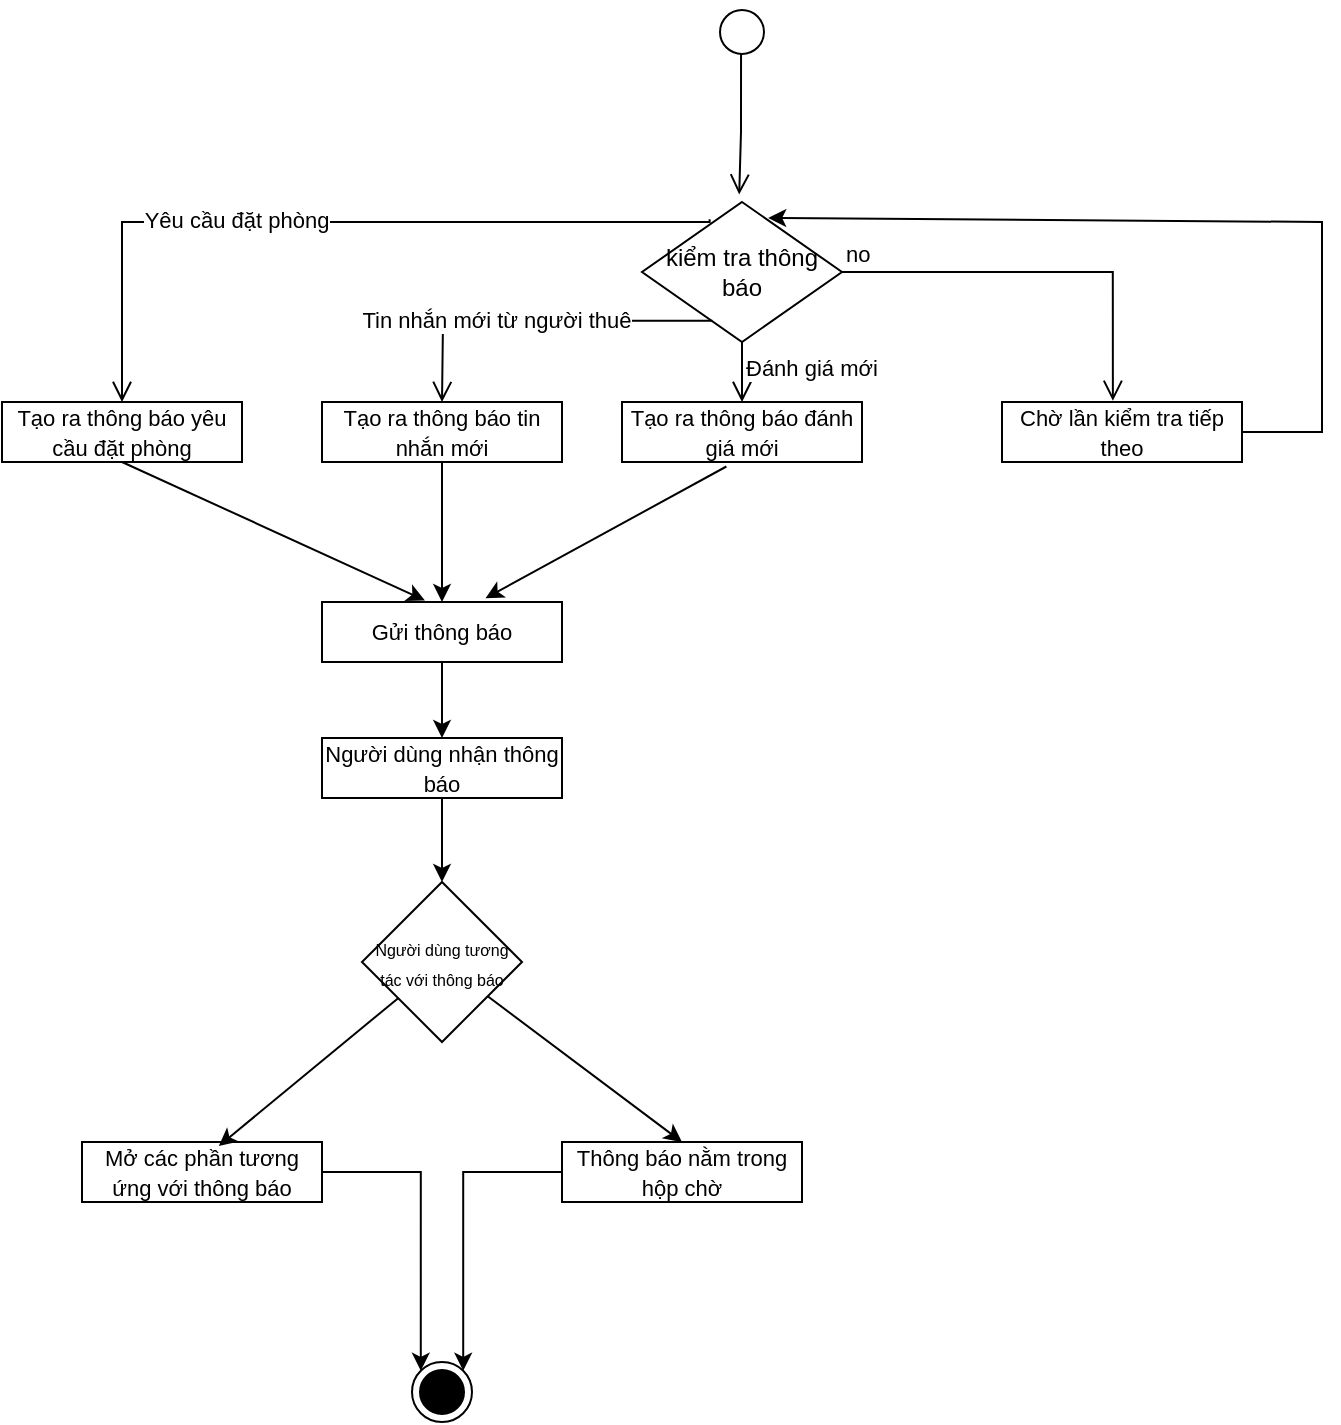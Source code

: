 <mxfile version="24.7.16">
  <diagram name="Page-1" id="e7e014a7-5840-1c2e-5031-d8a46d1fe8dd">
    <mxGraphModel dx="1800" dy="1221" grid="1" gridSize="10" guides="1" tooltips="1" connect="1" arrows="1" fold="1" page="1" pageScale="1" pageWidth="1169" pageHeight="826" background="none" math="0" shadow="0">
      <root>
        <mxCell id="0" />
        <mxCell id="1" parent="0" />
        <mxCell id="2wPHxD9nb724yZ33WKzz-41" value="" style="ellipse;html=1;shape=startState;" vertex="1" parent="1">
          <mxGeometry x="575" y="40" width="30" height="30" as="geometry" />
        </mxCell>
        <mxCell id="2wPHxD9nb724yZ33WKzz-42" value="" style="edgeStyle=orthogonalEdgeStyle;html=1;verticalAlign=bottom;endArrow=open;endSize=8;rounded=0;entryX=0.486;entryY=-0.053;entryDx=0;entryDy=0;entryPerimeter=0;exitX=0.484;exitY=0.85;exitDx=0;exitDy=0;exitPerimeter=0;" edge="1" source="2wPHxD9nb724yZ33WKzz-41" parent="1" target="2wPHxD9nb724yZ33WKzz-43">
          <mxGeometry relative="1" as="geometry">
            <mxPoint x="585" y="130" as="targetPoint" />
          </mxGeometry>
        </mxCell>
        <mxCell id="2wPHxD9nb724yZ33WKzz-43" value="kiểm tra thông báo" style="rhombus;whiteSpace=wrap;html=1;" vertex="1" parent="1">
          <mxGeometry x="540" y="140" width="100" height="70" as="geometry" />
        </mxCell>
        <mxCell id="2wPHxD9nb724yZ33WKzz-44" value="no" style="edgeStyle=orthogonalEdgeStyle;html=1;align=left;verticalAlign=bottom;endArrow=open;endSize=8;rounded=0;entryX=0.462;entryY=-0.019;entryDx=0;entryDy=0;entryPerimeter=0;" edge="1" source="2wPHxD9nb724yZ33WKzz-43" parent="1" target="2wPHxD9nb724yZ33WKzz-46">
          <mxGeometry x="-1" relative="1" as="geometry">
            <mxPoint x="730" y="160" as="targetPoint" />
          </mxGeometry>
        </mxCell>
        <mxCell id="2wPHxD9nb724yZ33WKzz-45" value="Đánh giá mới" style="edgeStyle=orthogonalEdgeStyle;html=1;align=left;verticalAlign=top;endArrow=open;endSize=8;rounded=0;" edge="1" source="2wPHxD9nb724yZ33WKzz-43" parent="1">
          <mxGeometry x="-1" relative="1" as="geometry">
            <mxPoint x="590" y="240" as="targetPoint" />
          </mxGeometry>
        </mxCell>
        <mxCell id="2wPHxD9nb724yZ33WKzz-46" value="&lt;font style=&quot;font-size: 11px;&quot;&gt;Chờ lần kiểm tra tiếp theo&lt;/font&gt;" style="rounded=0;whiteSpace=wrap;html=1;" vertex="1" parent="1">
          <mxGeometry x="720" y="240" width="120" height="30" as="geometry" />
        </mxCell>
        <mxCell id="2wPHxD9nb724yZ33WKzz-47" value="" style="endArrow=classic;html=1;rounded=0;exitX=1;exitY=0.5;exitDx=0;exitDy=0;entryX=0.631;entryY=0.114;entryDx=0;entryDy=0;entryPerimeter=0;" edge="1" parent="1" source="2wPHxD9nb724yZ33WKzz-46" target="2wPHxD9nb724yZ33WKzz-43">
          <mxGeometry width="50" height="50" relative="1" as="geometry">
            <mxPoint x="610" y="270" as="sourcePoint" />
            <mxPoint x="610" y="150" as="targetPoint" />
            <Array as="points">
              <mxPoint x="880" y="255" />
              <mxPoint x="880" y="150" />
            </Array>
          </mxGeometry>
        </mxCell>
        <mxCell id="2wPHxD9nb724yZ33WKzz-48" value="&lt;font style=&quot;font-size: 11px;&quot;&gt;Tạo ra thông báo đánh giá mới&lt;/font&gt;" style="rounded=0;whiteSpace=wrap;html=1;" vertex="1" parent="1">
          <mxGeometry x="530" y="240" width="120" height="30" as="geometry" />
        </mxCell>
        <mxCell id="2wPHxD9nb724yZ33WKzz-49" value="" style="edgeStyle=orthogonalEdgeStyle;html=1;align=left;verticalAlign=top;endArrow=open;endSize=8;rounded=0;exitX=0.352;exitY=0.848;exitDx=0;exitDy=0;exitPerimeter=0;" edge="1" parent="1" source="2wPHxD9nb724yZ33WKzz-43">
          <mxGeometry x="-1" relative="1" as="geometry">
            <mxPoint x="440" y="240" as="targetPoint" />
            <mxPoint x="440" y="200" as="sourcePoint" />
          </mxGeometry>
        </mxCell>
        <mxCell id="2wPHxD9nb724yZ33WKzz-51" value="Tin nhắn mới từ người thuê" style="edgeLabel;html=1;align=center;verticalAlign=middle;resizable=0;points=[];" vertex="1" connectable="0" parent="2wPHxD9nb724yZ33WKzz-49">
          <mxGeometry x="0.239" y="-1" relative="1" as="geometry">
            <mxPoint as="offset" />
          </mxGeometry>
        </mxCell>
        <mxCell id="2wPHxD9nb724yZ33WKzz-50" value="&lt;font style=&quot;font-size: 11px;&quot;&gt;Tạo ra thông báo tin nhắn mới&lt;/font&gt;" style="rounded=0;whiteSpace=wrap;html=1;" vertex="1" parent="1">
          <mxGeometry x="380" y="240" width="120" height="30" as="geometry" />
        </mxCell>
        <mxCell id="2wPHxD9nb724yZ33WKzz-55" value="&lt;font style=&quot;font-size: 11px;&quot;&gt;Tạo ra thông báo yêu cầu đặt phòng&lt;/font&gt;" style="rounded=0;whiteSpace=wrap;html=1;" vertex="1" parent="1">
          <mxGeometry x="220" y="240" width="120" height="30" as="geometry" />
        </mxCell>
        <mxCell id="2wPHxD9nb724yZ33WKzz-58" value="" style="edgeStyle=orthogonalEdgeStyle;html=1;align=left;verticalAlign=top;endArrow=open;endSize=8;rounded=0;entryX=0.5;entryY=0;entryDx=0;entryDy=0;exitX=0.338;exitY=0.123;exitDx=0;exitDy=0;exitPerimeter=0;" edge="1" parent="1" source="2wPHxD9nb724yZ33WKzz-43" target="2wPHxD9nb724yZ33WKzz-55">
          <mxGeometry x="-1" relative="1" as="geometry">
            <mxPoint x="280" y="229.99" as="targetPoint" />
            <mxPoint x="561.417" y="149.998" as="sourcePoint" />
            <Array as="points">
              <mxPoint x="574" y="150" />
              <mxPoint x="280" y="150" />
            </Array>
          </mxGeometry>
        </mxCell>
        <mxCell id="2wPHxD9nb724yZ33WKzz-59" value="Yêu cầu đặt phòng" style="edgeLabel;html=1;align=center;verticalAlign=middle;resizable=0;points=[];" vertex="1" connectable="0" parent="2wPHxD9nb724yZ33WKzz-58">
          <mxGeometry x="0.239" y="-1" relative="1" as="geometry">
            <mxPoint as="offset" />
          </mxGeometry>
        </mxCell>
        <mxCell id="2wPHxD9nb724yZ33WKzz-66" value="" style="edgeStyle=orthogonalEdgeStyle;rounded=0;orthogonalLoop=1;jettySize=auto;html=1;" edge="1" parent="1" source="2wPHxD9nb724yZ33WKzz-61" target="2wPHxD9nb724yZ33WKzz-65">
          <mxGeometry relative="1" as="geometry" />
        </mxCell>
        <mxCell id="2wPHxD9nb724yZ33WKzz-61" value="&lt;span style=&quot;font-size: 11px;&quot;&gt;Gửi thông báo&lt;/span&gt;" style="rounded=0;whiteSpace=wrap;html=1;" vertex="1" parent="1">
          <mxGeometry x="380" y="340" width="120" height="30" as="geometry" />
        </mxCell>
        <mxCell id="2wPHxD9nb724yZ33WKzz-62" value="" style="endArrow=classic;html=1;rounded=0;exitX=0.5;exitY=1;exitDx=0;exitDy=0;entryX=0.5;entryY=0;entryDx=0;entryDy=0;" edge="1" parent="1" source="2wPHxD9nb724yZ33WKzz-50" target="2wPHxD9nb724yZ33WKzz-61">
          <mxGeometry width="50" height="50" relative="1" as="geometry">
            <mxPoint x="430" y="330" as="sourcePoint" />
            <mxPoint x="480" y="280" as="targetPoint" />
          </mxGeometry>
        </mxCell>
        <mxCell id="2wPHxD9nb724yZ33WKzz-63" value="" style="endArrow=classic;html=1;rounded=0;exitX=0.5;exitY=1;exitDx=0;exitDy=0;entryX=0.429;entryY=-0.027;entryDx=0;entryDy=0;entryPerimeter=0;" edge="1" parent="1" source="2wPHxD9nb724yZ33WKzz-55" target="2wPHxD9nb724yZ33WKzz-61">
          <mxGeometry width="50" height="50" relative="1" as="geometry">
            <mxPoint x="446" y="282" as="sourcePoint" />
            <mxPoint x="390" y="340" as="targetPoint" />
          </mxGeometry>
        </mxCell>
        <mxCell id="2wPHxD9nb724yZ33WKzz-64" value="" style="endArrow=classic;html=1;rounded=0;exitX=0.435;exitY=1.075;exitDx=0;exitDy=0;exitPerimeter=0;entryX=0.681;entryY=-0.062;entryDx=0;entryDy=0;entryPerimeter=0;" edge="1" parent="1" source="2wPHxD9nb724yZ33WKzz-48" target="2wPHxD9nb724yZ33WKzz-61">
          <mxGeometry width="50" height="50" relative="1" as="geometry">
            <mxPoint x="456" y="292" as="sourcePoint" />
            <mxPoint x="400" y="350" as="targetPoint" />
          </mxGeometry>
        </mxCell>
        <mxCell id="2wPHxD9nb724yZ33WKzz-68" value="" style="edgeStyle=orthogonalEdgeStyle;rounded=0;orthogonalLoop=1;jettySize=auto;html=1;" edge="1" parent="1" source="2wPHxD9nb724yZ33WKzz-65" target="2wPHxD9nb724yZ33WKzz-67">
          <mxGeometry relative="1" as="geometry" />
        </mxCell>
        <mxCell id="2wPHxD9nb724yZ33WKzz-65" value="&lt;span style=&quot;font-size: 11px;&quot;&gt;Người dùng nhận thông báo&lt;/span&gt;" style="rounded=0;whiteSpace=wrap;html=1;" vertex="1" parent="1">
          <mxGeometry x="380" y="408" width="120" height="30" as="geometry" />
        </mxCell>
        <mxCell id="2wPHxD9nb724yZ33WKzz-67" value="&lt;font style=&quot;font-size: 8px;&quot;&gt;Người dùng tương tác với thông báo&lt;/font&gt;" style="rhombus;whiteSpace=wrap;html=1;" vertex="1" parent="1">
          <mxGeometry x="400" y="480" width="80" height="80" as="geometry" />
        </mxCell>
        <mxCell id="2wPHxD9nb724yZ33WKzz-75" style="edgeStyle=orthogonalEdgeStyle;rounded=0;orthogonalLoop=1;jettySize=auto;html=1;entryX=0;entryY=0;entryDx=0;entryDy=0;" edge="1" parent="1" source="2wPHxD9nb724yZ33WKzz-69" target="2wPHxD9nb724yZ33WKzz-74">
          <mxGeometry relative="1" as="geometry" />
        </mxCell>
        <mxCell id="2wPHxD9nb724yZ33WKzz-69" value="&lt;span style=&quot;font-size: 11px;&quot;&gt;Mở các phần tương ứng với thông báo&lt;/span&gt;" style="rounded=0;whiteSpace=wrap;html=1;" vertex="1" parent="1">
          <mxGeometry x="260" y="610" width="120" height="30" as="geometry" />
        </mxCell>
        <mxCell id="2wPHxD9nb724yZ33WKzz-77" style="edgeStyle=orthogonalEdgeStyle;rounded=0;orthogonalLoop=1;jettySize=auto;html=1;exitX=0;exitY=0.5;exitDx=0;exitDy=0;entryX=1;entryY=0;entryDx=0;entryDy=0;" edge="1" parent="1" source="2wPHxD9nb724yZ33WKzz-70" target="2wPHxD9nb724yZ33WKzz-74">
          <mxGeometry relative="1" as="geometry" />
        </mxCell>
        <mxCell id="2wPHxD9nb724yZ33WKzz-70" value="&lt;span style=&quot;font-size: 11px;&quot;&gt;Thông báo nằm trong hộp chờ&lt;/span&gt;" style="rounded=0;whiteSpace=wrap;html=1;" vertex="1" parent="1">
          <mxGeometry x="500" y="610" width="120" height="30" as="geometry" />
        </mxCell>
        <mxCell id="2wPHxD9nb724yZ33WKzz-71" value="" style="endArrow=classic;html=1;rounded=0;entryX=0.57;entryY=0.067;entryDx=0;entryDy=0;entryPerimeter=0;" edge="1" parent="1" source="2wPHxD9nb724yZ33WKzz-67" target="2wPHxD9nb724yZ33WKzz-69">
          <mxGeometry width="50" height="50" relative="1" as="geometry">
            <mxPoint x="360" y="580" as="sourcePoint" />
            <mxPoint x="410" y="530" as="targetPoint" />
          </mxGeometry>
        </mxCell>
        <mxCell id="2wPHxD9nb724yZ33WKzz-73" value="" style="endArrow=classic;html=1;rounded=0;entryX=0.5;entryY=0;entryDx=0;entryDy=0;" edge="1" parent="1" source="2wPHxD9nb724yZ33WKzz-67" target="2wPHxD9nb724yZ33WKzz-70">
          <mxGeometry width="50" height="50" relative="1" as="geometry">
            <mxPoint x="428" y="548" as="sourcePoint" />
            <mxPoint x="338" y="622" as="targetPoint" />
          </mxGeometry>
        </mxCell>
        <mxCell id="2wPHxD9nb724yZ33WKzz-74" value="" style="ellipse;html=1;shape=endState;fillColor=#000000;strokeColor=#000000;" vertex="1" parent="1">
          <mxGeometry x="425" y="720" width="30" height="30" as="geometry" />
        </mxCell>
      </root>
    </mxGraphModel>
  </diagram>
</mxfile>
